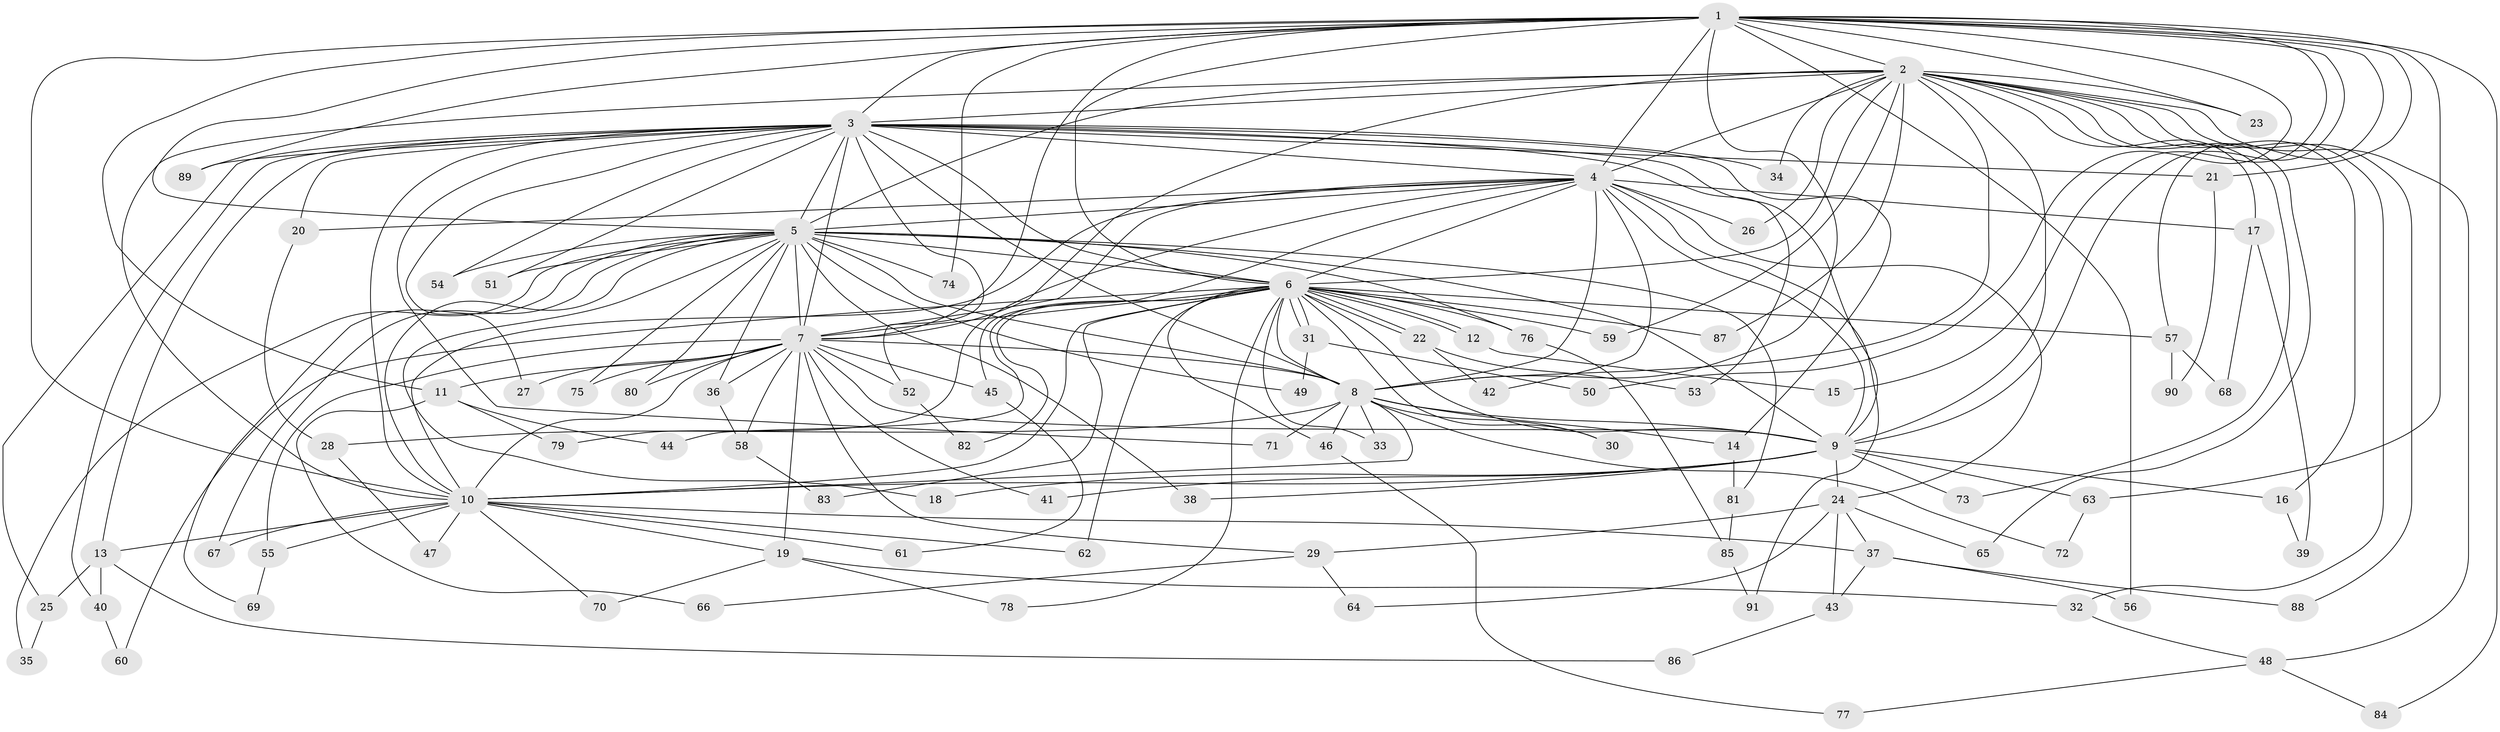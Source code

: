 // coarse degree distribution, {2: 0.1891891891891892, 22: 0.02702702702702703, 14: 0.02702702702702703, 4: 0.16216216216216217, 3: 0.2972972972972973, 5: 0.08108108108108109, 13: 0.02702702702702703, 6: 0.02702702702702703, 17: 0.02702702702702703, 18: 0.02702702702702703, 10: 0.02702702702702703, 16: 0.02702702702702703, 15: 0.05405405405405406}
// Generated by graph-tools (version 1.1) at 2025/36/03/04/25 23:36:35]
// undirected, 91 vertices, 207 edges
graph export_dot {
  node [color=gray90,style=filled];
  1;
  2;
  3;
  4;
  5;
  6;
  7;
  8;
  9;
  10;
  11;
  12;
  13;
  14;
  15;
  16;
  17;
  18;
  19;
  20;
  21;
  22;
  23;
  24;
  25;
  26;
  27;
  28;
  29;
  30;
  31;
  32;
  33;
  34;
  35;
  36;
  37;
  38;
  39;
  40;
  41;
  42;
  43;
  44;
  45;
  46;
  47;
  48;
  49;
  50;
  51;
  52;
  53;
  54;
  55;
  56;
  57;
  58;
  59;
  60;
  61;
  62;
  63;
  64;
  65;
  66;
  67;
  68;
  69;
  70;
  71;
  72;
  73;
  74;
  75;
  76;
  77;
  78;
  79;
  80;
  81;
  82;
  83;
  84;
  85;
  86;
  87;
  88;
  89;
  90;
  91;
  1 -- 2;
  1 -- 3;
  1 -- 4;
  1 -- 5;
  1 -- 6;
  1 -- 7;
  1 -- 8;
  1 -- 9;
  1 -- 10;
  1 -- 11;
  1 -- 15;
  1 -- 21;
  1 -- 23;
  1 -- 50;
  1 -- 56;
  1 -- 57;
  1 -- 63;
  1 -- 74;
  1 -- 84;
  1 -- 89;
  2 -- 3;
  2 -- 4;
  2 -- 5;
  2 -- 6;
  2 -- 7;
  2 -- 8;
  2 -- 9;
  2 -- 10;
  2 -- 16;
  2 -- 17;
  2 -- 23;
  2 -- 26;
  2 -- 32;
  2 -- 34;
  2 -- 48;
  2 -- 59;
  2 -- 65;
  2 -- 73;
  2 -- 87;
  2 -- 88;
  3 -- 4;
  3 -- 5;
  3 -- 6;
  3 -- 7;
  3 -- 8;
  3 -- 9;
  3 -- 10;
  3 -- 13;
  3 -- 14;
  3 -- 20;
  3 -- 21;
  3 -- 25;
  3 -- 27;
  3 -- 34;
  3 -- 40;
  3 -- 51;
  3 -- 52;
  3 -- 53;
  3 -- 54;
  3 -- 71;
  3 -- 89;
  4 -- 5;
  4 -- 6;
  4 -- 7;
  4 -- 8;
  4 -- 9;
  4 -- 10;
  4 -- 17;
  4 -- 20;
  4 -- 24;
  4 -- 26;
  4 -- 42;
  4 -- 45;
  4 -- 79;
  4 -- 91;
  5 -- 6;
  5 -- 7;
  5 -- 8;
  5 -- 9;
  5 -- 10;
  5 -- 18;
  5 -- 35;
  5 -- 36;
  5 -- 38;
  5 -- 49;
  5 -- 51;
  5 -- 54;
  5 -- 67;
  5 -- 69;
  5 -- 74;
  5 -- 75;
  5 -- 76;
  5 -- 80;
  5 -- 81;
  6 -- 7;
  6 -- 8;
  6 -- 9;
  6 -- 10;
  6 -- 12;
  6 -- 12;
  6 -- 22;
  6 -- 22;
  6 -- 30;
  6 -- 31;
  6 -- 31;
  6 -- 33;
  6 -- 44;
  6 -- 46;
  6 -- 57;
  6 -- 59;
  6 -- 60;
  6 -- 62;
  6 -- 76;
  6 -- 78;
  6 -- 82;
  6 -- 83;
  6 -- 87;
  7 -- 8;
  7 -- 9;
  7 -- 10;
  7 -- 11;
  7 -- 19;
  7 -- 27;
  7 -- 29;
  7 -- 36;
  7 -- 41;
  7 -- 45;
  7 -- 52;
  7 -- 55;
  7 -- 58;
  7 -- 75;
  7 -- 80;
  8 -- 9;
  8 -- 10;
  8 -- 14;
  8 -- 28;
  8 -- 30;
  8 -- 33;
  8 -- 46;
  8 -- 71;
  8 -- 72;
  9 -- 10;
  9 -- 16;
  9 -- 18;
  9 -- 24;
  9 -- 38;
  9 -- 41;
  9 -- 63;
  9 -- 73;
  10 -- 13;
  10 -- 19;
  10 -- 37;
  10 -- 47;
  10 -- 55;
  10 -- 61;
  10 -- 62;
  10 -- 67;
  10 -- 70;
  11 -- 44;
  11 -- 66;
  11 -- 79;
  12 -- 15;
  13 -- 25;
  13 -- 40;
  13 -- 86;
  14 -- 81;
  16 -- 39;
  17 -- 39;
  17 -- 68;
  19 -- 32;
  19 -- 70;
  19 -- 78;
  20 -- 28;
  21 -- 90;
  22 -- 42;
  22 -- 53;
  24 -- 29;
  24 -- 37;
  24 -- 43;
  24 -- 64;
  24 -- 65;
  25 -- 35;
  28 -- 47;
  29 -- 64;
  29 -- 66;
  31 -- 49;
  31 -- 50;
  32 -- 48;
  36 -- 58;
  37 -- 43;
  37 -- 56;
  37 -- 88;
  40 -- 60;
  43 -- 86;
  45 -- 61;
  46 -- 77;
  48 -- 77;
  48 -- 84;
  52 -- 82;
  55 -- 69;
  57 -- 68;
  57 -- 90;
  58 -- 83;
  63 -- 72;
  76 -- 85;
  81 -- 85;
  85 -- 91;
}
